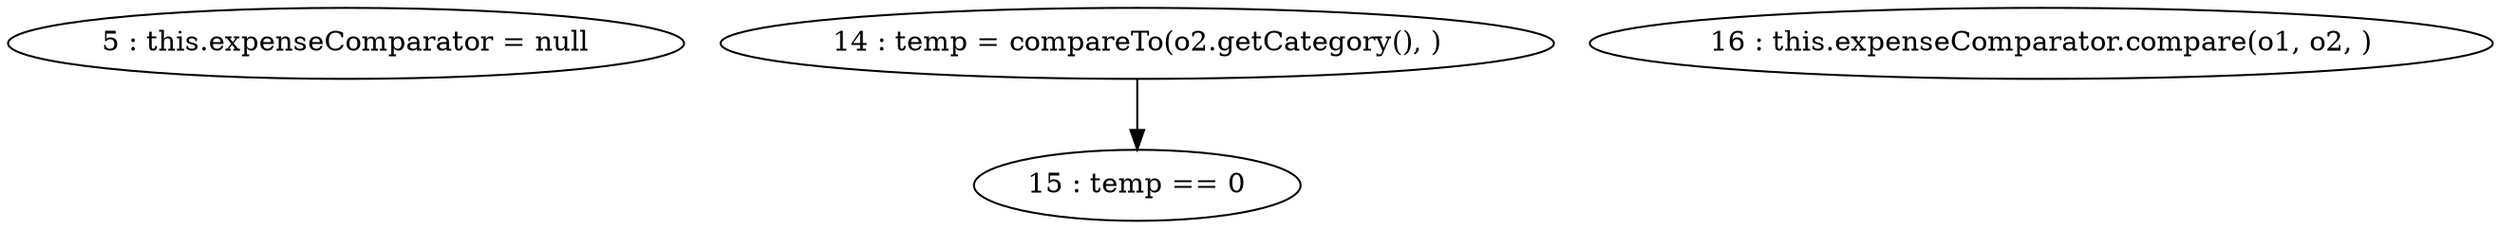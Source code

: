 digraph G {
"5 : this.expenseComparator = null"
"14 : temp = compareTo(o2.getCategory(), )"
"14 : temp = compareTo(o2.getCategory(), )" -> "15 : temp == 0"
"15 : temp == 0"
"16 : this.expenseComparator.compare(o1, o2, )"
}